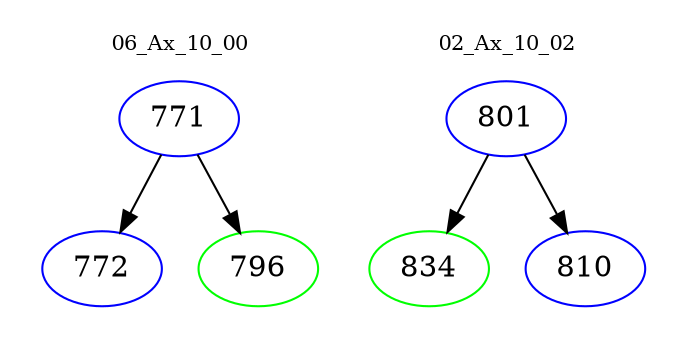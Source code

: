 digraph{
subgraph cluster_0 {
color = white
label = "06_Ax_10_00";
fontsize=10;
T0_771 [label="771", color="blue"]
T0_771 -> T0_772 [color="black"]
T0_772 [label="772", color="blue"]
T0_771 -> T0_796 [color="black"]
T0_796 [label="796", color="green"]
}
subgraph cluster_1 {
color = white
label = "02_Ax_10_02";
fontsize=10;
T1_801 [label="801", color="blue"]
T1_801 -> T1_834 [color="black"]
T1_834 [label="834", color="green"]
T1_801 -> T1_810 [color="black"]
T1_810 [label="810", color="blue"]
}
}

